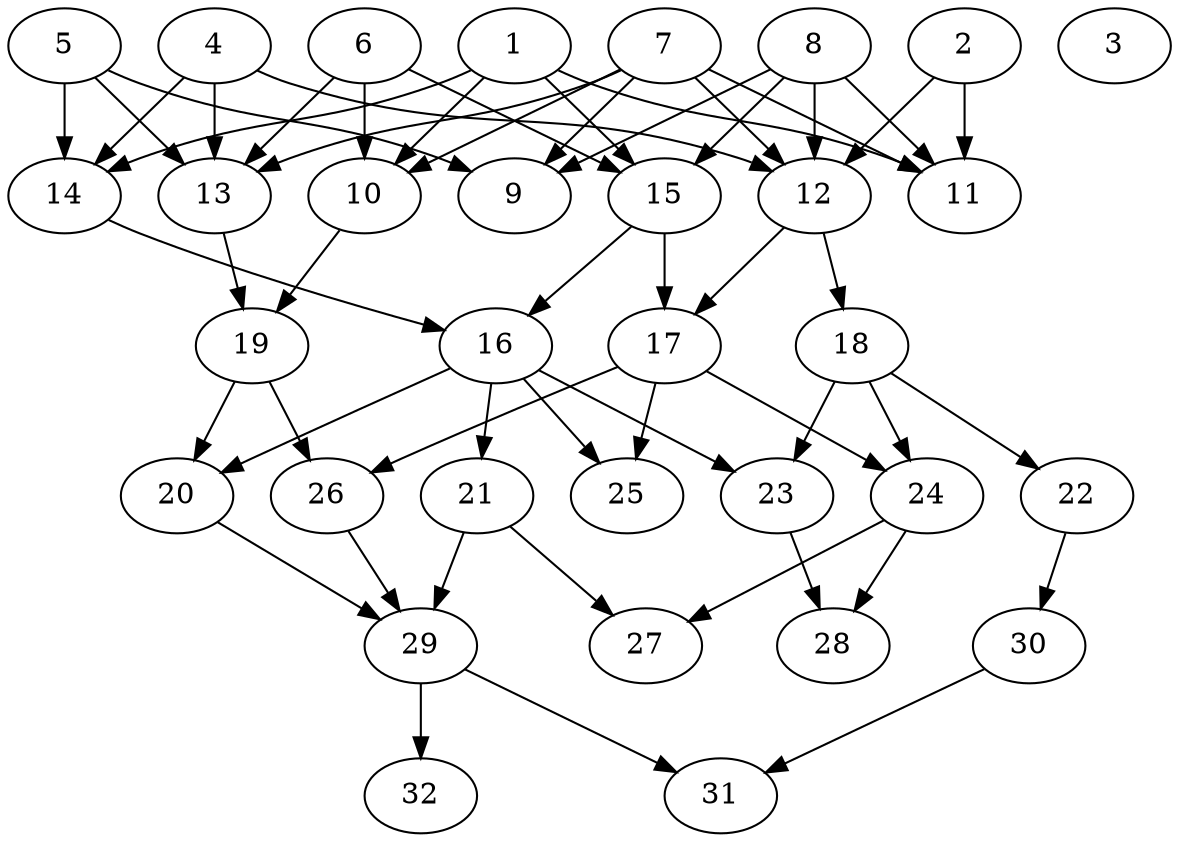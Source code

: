 // DAG (tier=2-normal, mode=data, n=32, ccr=0.431, fat=0.553, density=0.430, regular=0.483, jump=0.182, mindata=2097152, maxdata=16777216)
// DAG automatically generated by daggen at Sun Aug 24 16:33:33 2025
// /home/ermia/Project/Environments/daggen/bin/daggen --dot --ccr 0.431 --fat 0.553 --regular 0.483 --density 0.430 --jump 0.182 --mindata 2097152 --maxdata 16777216 -n 32 
digraph G {
  1 [size="46683773580302664", alpha="0.06", expect_size="23341886790151332"]
  1 -> 10 [size ="970671408545792"]
  1 -> 11 [size ="970671408545792"]
  1 -> 14 [size ="970671408545792"]
  1 -> 15 [size ="970671408545792"]
  2 [size="1918438197466278144", alpha="0.07", expect_size="959219098733139072"]
  2 -> 11 [size ="1892977341366272"]
  2 -> 12 [size ="1892977341366272"]
  3 [size="5684958154475712512", alpha="0.00", expect_size="2842479077237856256"]
  4 [size="173146960787006291968", alpha="0.00", expect_size="86573480393503145984"]
  4 -> 12 [size ="248522989371392"]
  4 -> 13 [size ="248522989371392"]
  4 -> 14 [size ="248522989371392"]
  5 [size="2510904094201336832", alpha="0.13", expect_size="1255452047100668416"]
  5 -> 9 [size ="2159849429270528"]
  5 -> 13 [size ="2159849429270528"]
  5 -> 14 [size ="2159849429270528"]
  6 [size="1246901014195280543744", alpha="0.07", expect_size="623450507097640271872"]
  6 -> 10 [size ="926782815469568"]
  6 -> 13 [size ="926782815469568"]
  6 -> 15 [size ="926782815469568"]
  7 [size="1394822725822527232", alpha="0.05", expect_size="697411362911263616"]
  7 -> 9 [size ="2115125775433728"]
  7 -> 10 [size ="2115125775433728"]
  7 -> 11 [size ="2115125775433728"]
  7 -> 12 [size ="2115125775433728"]
  7 -> 13 [size ="2115125775433728"]
  8 [size="2140012087552420096", alpha="0.08", expect_size="1070006043776210048"]
  8 -> 9 [size ="1460966755663872"]
  8 -> 11 [size ="1460966755663872"]
  8 -> 12 [size ="1460966755663872"]
  8 -> 15 [size ="1460966755663872"]
  9 [size="60941203031004807168", alpha="0.01", expect_size="30470601515502403584"]
  10 [size="228778396658829120", alpha="0.04", expect_size="114389198329414560"]
  10 -> 19 [size ="303199055511552"]
  11 [size="52989259550994464768", alpha="0.07", expect_size="26494629775497232384"]
  12 [size="97816612372801040", alpha="0.19", expect_size="48908306186400520"]
  12 -> 17 [size ="2082484820901888"]
  12 -> 18 [size ="2082484820901888"]
  13 [size="6467791577905667072", alpha="0.12", expect_size="3233895788952833536"]
  13 -> 19 [size ="2197159776616448"]
  14 [size="82573896832345968", alpha="0.15", expect_size="41286948416172984"]
  14 -> 16 [size ="1525428309196800"]
  15 [size="958107744508012800", alpha="0.14", expect_size="479053872254006400"]
  15 -> 16 [size ="1972169198272512"]
  15 -> 17 [size ="1972169198272512"]
  16 [size="651992226734872199168", alpha="0.11", expect_size="325996113367436099584"]
  16 -> 20 [size ="601522115182592"]
  16 -> 21 [size ="601522115182592"]
  16 -> 23 [size ="601522115182592"]
  16 -> 25 [size ="601522115182592"]
  17 [size="37202616742450392", alpha="0.16", expect_size="18601308371225196"]
  17 -> 24 [size ="732255425134592"]
  17 -> 25 [size ="732255425134592"]
  17 -> 26 [size ="732255425134592"]
  18 [size="16209748758663450", alpha="0.01", expect_size="8104874379331725"]
  18 -> 22 [size ="1948317961420800"]
  18 -> 23 [size ="1948317961420800"]
  18 -> 24 [size ="1948317961420800"]
  19 [size="70717391231660792", alpha="0.01", expect_size="35358695615830396"]
  19 -> 20 [size ="90248000307200"]
  19 -> 26 [size ="90248000307200"]
  20 [size="89323451250874256", alpha="0.17", expect_size="44661725625437128"]
  20 -> 29 [size ="1788850598838272"]
  21 [size="2260840732968367360", alpha="0.10", expect_size="1130420366484183680"]
  21 -> 27 [size ="1230206979276800"]
  21 -> 29 [size ="1230206979276800"]
  22 [size="615763567865174528", alpha="0.06", expect_size="307881783932587264"]
  22 -> 30 [size ="466338959065088"]
  23 [size="538494875239186432000", alpha="0.17", expect_size="269247437619593216000"]
  23 -> 28 [size ="529514312499200"]
  24 [size="816556694968080640", alpha="0.05", expect_size="408278347484040320"]
  24 -> 27 [size ="1282561330380800"]
  24 -> 28 [size ="1282561330380800"]
  25 [size="17418934900439338", alpha="0.16", expect_size="8709467450219669"]
  26 [size="3716953607409292", alpha="0.03", expect_size="1858476803704646"]
  26 -> 29 [size ="58509542555648"]
  27 [size="144386753960203712", alpha="0.01", expect_size="72193376980101856"]
  28 [size="33020640276656288", alpha="0.13", expect_size="16510320138328144"]
  29 [size="33465091033938504", alpha="0.02", expect_size="16732545516969252"]
  29 -> 31 [size ="1219057890099200"]
  29 -> 32 [size ="1219057890099200"]
  30 [size="1882487546475862784", alpha="0.03", expect_size="941243773237931392"]
  30 -> 31 [size ="1283806334025728"]
  31 [size="1656569722377863168000", alpha="0.08", expect_size="828284861188931584000"]
  32 [size="785892997418421583872", alpha="0.07", expect_size="392946498709210791936"]
}